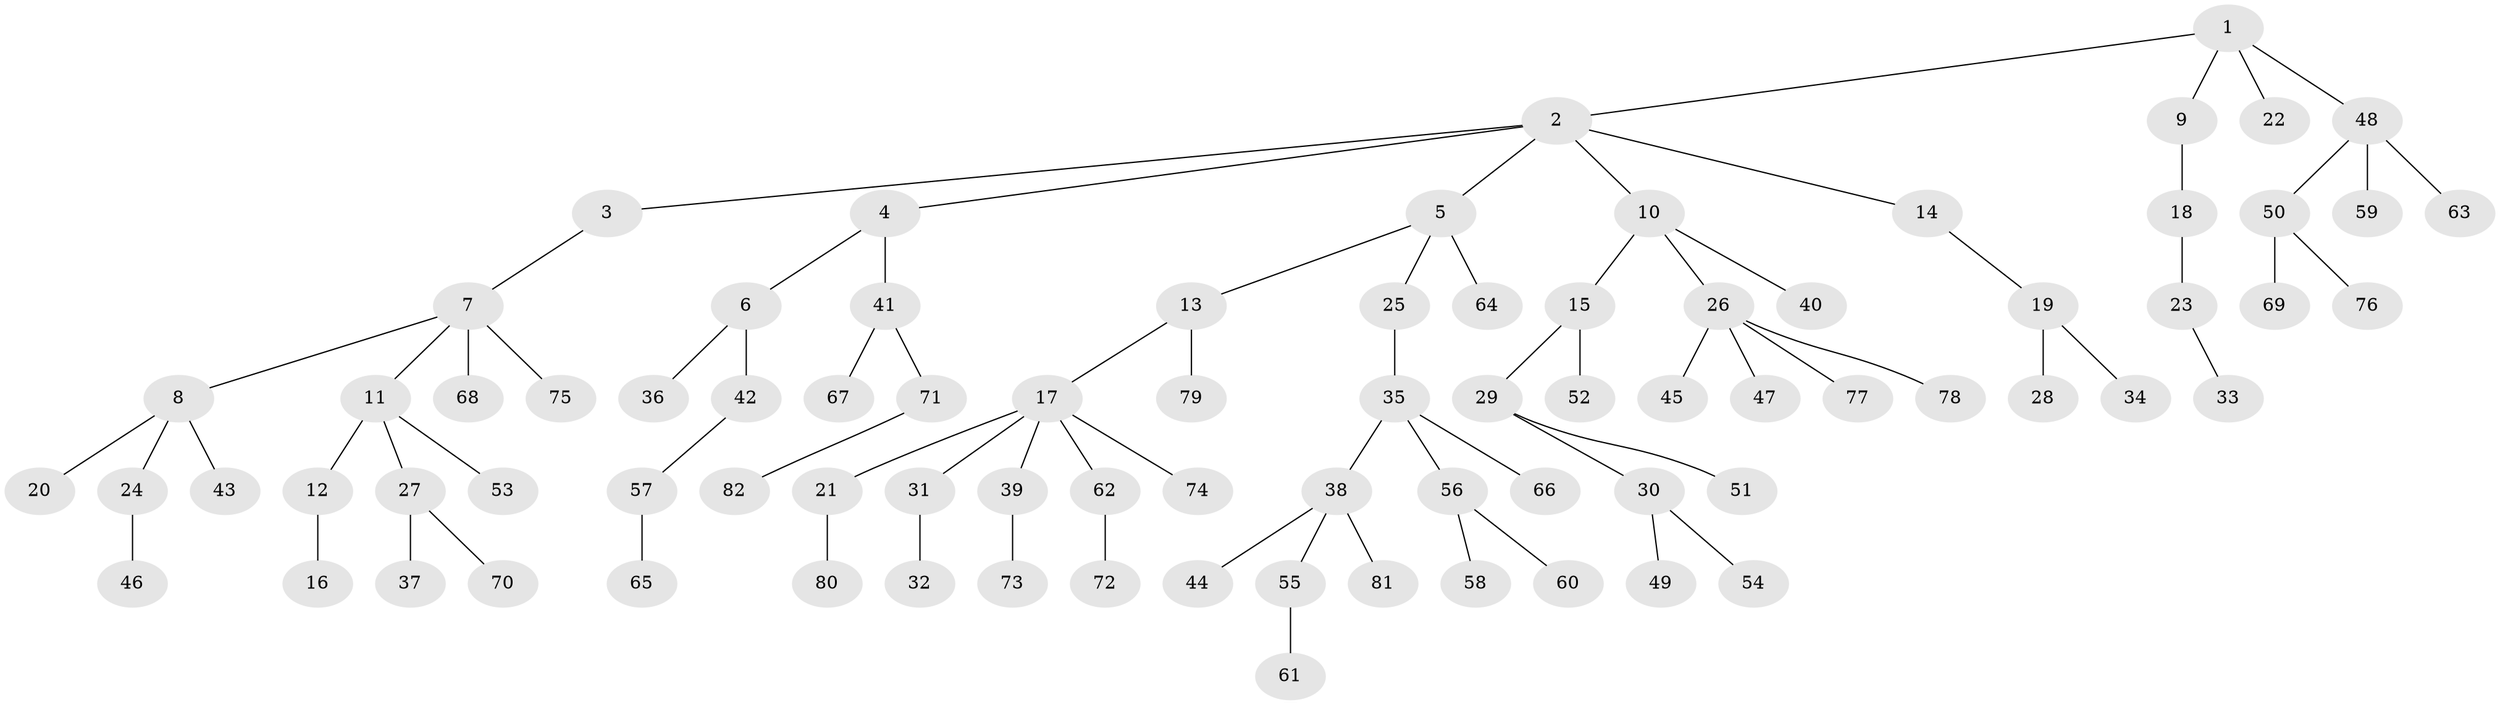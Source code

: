 // Generated by graph-tools (version 1.1) at 2025/11/02/27/25 16:11:28]
// undirected, 82 vertices, 81 edges
graph export_dot {
graph [start="1"]
  node [color=gray90,style=filled];
  1;
  2;
  3;
  4;
  5;
  6;
  7;
  8;
  9;
  10;
  11;
  12;
  13;
  14;
  15;
  16;
  17;
  18;
  19;
  20;
  21;
  22;
  23;
  24;
  25;
  26;
  27;
  28;
  29;
  30;
  31;
  32;
  33;
  34;
  35;
  36;
  37;
  38;
  39;
  40;
  41;
  42;
  43;
  44;
  45;
  46;
  47;
  48;
  49;
  50;
  51;
  52;
  53;
  54;
  55;
  56;
  57;
  58;
  59;
  60;
  61;
  62;
  63;
  64;
  65;
  66;
  67;
  68;
  69;
  70;
  71;
  72;
  73;
  74;
  75;
  76;
  77;
  78;
  79;
  80;
  81;
  82;
  1 -- 2;
  1 -- 9;
  1 -- 22;
  1 -- 48;
  2 -- 3;
  2 -- 4;
  2 -- 5;
  2 -- 10;
  2 -- 14;
  3 -- 7;
  4 -- 6;
  4 -- 41;
  5 -- 13;
  5 -- 25;
  5 -- 64;
  6 -- 36;
  6 -- 42;
  7 -- 8;
  7 -- 11;
  7 -- 68;
  7 -- 75;
  8 -- 20;
  8 -- 24;
  8 -- 43;
  9 -- 18;
  10 -- 15;
  10 -- 26;
  10 -- 40;
  11 -- 12;
  11 -- 27;
  11 -- 53;
  12 -- 16;
  13 -- 17;
  13 -- 79;
  14 -- 19;
  15 -- 29;
  15 -- 52;
  17 -- 21;
  17 -- 31;
  17 -- 39;
  17 -- 62;
  17 -- 74;
  18 -- 23;
  19 -- 28;
  19 -- 34;
  21 -- 80;
  23 -- 33;
  24 -- 46;
  25 -- 35;
  26 -- 45;
  26 -- 47;
  26 -- 77;
  26 -- 78;
  27 -- 37;
  27 -- 70;
  29 -- 30;
  29 -- 51;
  30 -- 49;
  30 -- 54;
  31 -- 32;
  35 -- 38;
  35 -- 56;
  35 -- 66;
  38 -- 44;
  38 -- 55;
  38 -- 81;
  39 -- 73;
  41 -- 67;
  41 -- 71;
  42 -- 57;
  48 -- 50;
  48 -- 59;
  48 -- 63;
  50 -- 69;
  50 -- 76;
  55 -- 61;
  56 -- 58;
  56 -- 60;
  57 -- 65;
  62 -- 72;
  71 -- 82;
}
